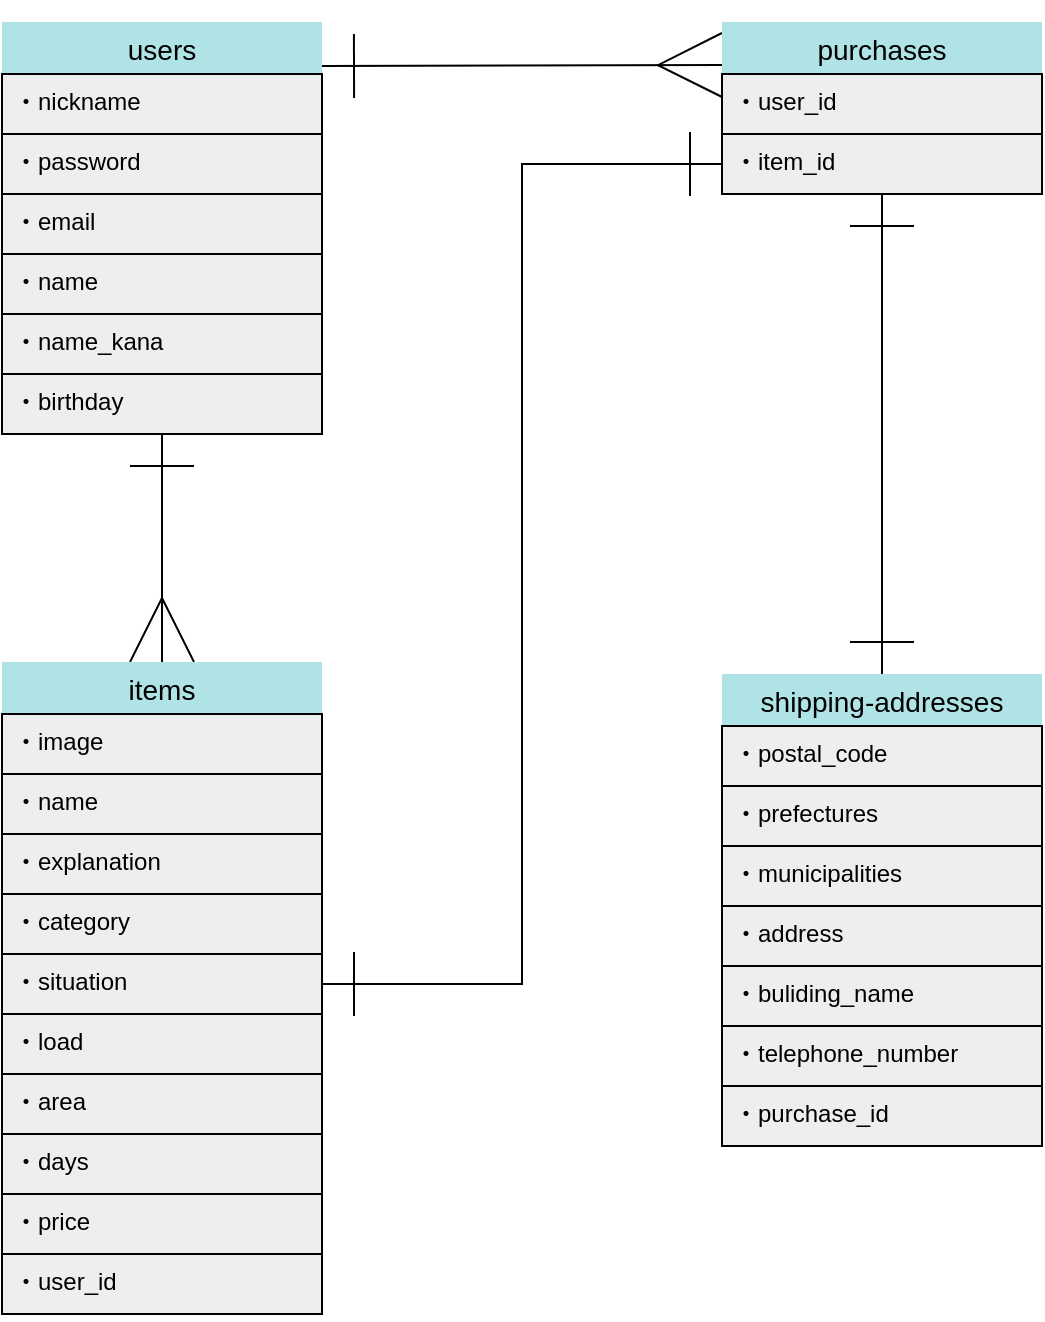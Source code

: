 <mxfile>
    <diagram id="GjzvIRd8nSysjn7pSRdO" name="ページ1">
        <mxGraphModel dx="728" dy="680" grid="1" gridSize="10" guides="1" tooltips="1" connect="1" arrows="1" fold="1" page="1" pageScale="1" pageWidth="827" pageHeight="1169" background="#ffffff" math="0" shadow="0">
            <root>
                <mxCell id="0"/>
                <mxCell id="1" parent="0"/>
                <mxCell id="2" value="users" style="swimlane;fontStyle=0;childLayout=stackLayout;horizontal=1;startSize=26;horizontalStack=0;resizeParent=1;resizeParentMax=0;resizeLast=0;collapsible=1;marginBottom=0;align=center;fontSize=14;fillColor=#b0e3e6;strokeColor=none;fontColor=#000000;" vertex="1" parent="1">
                    <mxGeometry x="120" y="40" width="160" height="206" as="geometry"/>
                </mxCell>
                <mxCell id="3" value="・nickname" style="text;strokeColor=default;fillColor=#eeeeee;spacingLeft=4;spacingRight=4;overflow=hidden;rotatable=0;points=[[0,0.5],[1,0.5]];portConstraint=eastwest;fontSize=12;fontColor=#000000;strokeWidth=1;" vertex="1" parent="2">
                    <mxGeometry y="26" width="160" height="30" as="geometry"/>
                </mxCell>
                <mxCell id="4" value="・password" style="text;strokeColor=default;fillColor=#eeeeee;spacingLeft=4;spacingRight=4;overflow=hidden;rotatable=0;points=[[0,0.5],[1,0.5]];portConstraint=eastwest;fontSize=12;fontColor=#000000;" vertex="1" parent="2">
                    <mxGeometry y="56" width="160" height="30" as="geometry"/>
                </mxCell>
                <mxCell id="5" value="・email" style="text;strokeColor=default;fillColor=#eeeeee;spacingLeft=4;spacingRight=4;overflow=hidden;rotatable=0;points=[[0,0.5],[1,0.5]];portConstraint=eastwest;fontSize=12;fontColor=#000000;" vertex="1" parent="2">
                    <mxGeometry y="86" width="160" height="30" as="geometry"/>
                </mxCell>
                <mxCell id="15" value="・name" style="text;strokeColor=default;fillColor=#eeeeee;spacingLeft=4;spacingRight=4;overflow=hidden;rotatable=0;points=[[0,0.5],[1,0.5]];portConstraint=eastwest;fontSize=12;fontColor=#000000;" vertex="1" parent="2">
                    <mxGeometry y="116" width="160" height="30" as="geometry"/>
                </mxCell>
                <mxCell id="49" value="・name_kana" style="text;strokeColor=default;fillColor=#eeeeee;spacingLeft=4;spacingRight=4;overflow=hidden;rotatable=0;points=[[0,0.5],[1,0.5]];portConstraint=eastwest;fontSize=12;fontColor=#000000;" vertex="1" parent="2">
                    <mxGeometry y="146" width="160" height="30" as="geometry"/>
                </mxCell>
                <mxCell id="16" value="・birthday" style="text;strokeColor=default;fillColor=#eeeeee;spacingLeft=4;spacingRight=4;overflow=hidden;rotatable=0;points=[[0,0.5],[1,0.5]];portConstraint=eastwest;fontSize=12;fontColor=#000000;" vertex="1" parent="2">
                    <mxGeometry y="176" width="160" height="30" as="geometry"/>
                </mxCell>
                <mxCell id="44" style="edgeStyle=none;html=1;exitX=0.5;exitY=0;exitDx=0;exitDy=0;startArrow=ERmany;startFill=0;endArrow=ERone;endFill=0;startSize=30;endSize=30;targetPerimeterSpacing=0;strokeWidth=1;strokeColor=#000000;" edge="1" parent="1" source="6" target="16">
                    <mxGeometry relative="1" as="geometry"/>
                </mxCell>
                <mxCell id="6" value="items" style="swimlane;fontStyle=0;childLayout=stackLayout;horizontal=1;startSize=26;horizontalStack=0;resizeParent=1;resizeParentMax=0;resizeLast=0;collapsible=1;marginBottom=0;align=center;fontSize=14;fillColor=#b0e3e6;strokeColor=none;fontColor=#000000;perimeterSpacing=0;" vertex="1" parent="1">
                    <mxGeometry x="120" y="360" width="160" height="326" as="geometry">
                        <mxRectangle x="120" y="360" width="70" height="26" as="alternateBounds"/>
                    </mxGeometry>
                </mxCell>
                <mxCell id="7" value="・image" style="text;strokeColor=default;fillColor=#eeeeee;spacingLeft=4;spacingRight=4;overflow=hidden;rotatable=0;points=[[0,0.5],[1,0.5]];portConstraint=eastwest;fontSize=12;fontColor=#000000;" vertex="1" parent="6">
                    <mxGeometry y="26" width="160" height="30" as="geometry"/>
                </mxCell>
                <mxCell id="8" value="・name" style="text;strokeColor=default;fillColor=#eeeeee;spacingLeft=4;spacingRight=4;overflow=hidden;rotatable=0;points=[[0,0.5],[1,0.5]];portConstraint=eastwest;fontSize=12;fontColor=#000000;" vertex="1" parent="6">
                    <mxGeometry y="56" width="160" height="30" as="geometry"/>
                </mxCell>
                <mxCell id="9" value="・explanation" style="text;strokeColor=default;fillColor=#eeeeee;spacingLeft=4;spacingRight=4;overflow=hidden;rotatable=0;points=[[0,0.5],[1,0.5]];portConstraint=eastwest;fontSize=12;fontColor=#000000;" vertex="1" parent="6">
                    <mxGeometry y="86" width="160" height="30" as="geometry"/>
                </mxCell>
                <mxCell id="17" value="・category" style="text;strokeColor=default;fillColor=#eeeeee;spacingLeft=4;spacingRight=4;overflow=hidden;rotatable=0;points=[[0,0.5],[1,0.5]];portConstraint=eastwest;fontSize=12;fontColor=#000000;" vertex="1" parent="6">
                    <mxGeometry y="116" width="160" height="30" as="geometry"/>
                </mxCell>
                <mxCell id="18" value="・situation" style="text;strokeColor=default;fillColor=#eeeeee;spacingLeft=4;spacingRight=4;overflow=hidden;rotatable=0;points=[[0,0.5],[1,0.5]];portConstraint=eastwest;fontSize=12;fontColor=#000000;" vertex="1" parent="6">
                    <mxGeometry y="146" width="160" height="30" as="geometry"/>
                </mxCell>
                <mxCell id="19" value="・load" style="text;strokeColor=default;fillColor=#eeeeee;spacingLeft=4;spacingRight=4;overflow=hidden;rotatable=0;points=[[0,0.5],[1,0.5]];portConstraint=eastwest;fontSize=12;fontColor=#000000;" vertex="1" parent="6">
                    <mxGeometry y="176" width="160" height="30" as="geometry"/>
                </mxCell>
                <mxCell id="20" value="・area" style="text;strokeColor=default;fillColor=#eeeeee;spacingLeft=4;spacingRight=4;overflow=hidden;rotatable=0;points=[[0,0.5],[1,0.5]];portConstraint=eastwest;fontSize=12;fontColor=#000000;" vertex="1" parent="6">
                    <mxGeometry y="206" width="160" height="30" as="geometry"/>
                </mxCell>
                <mxCell id="21" value="・days" style="text;strokeColor=default;fillColor=#eeeeee;spacingLeft=4;spacingRight=4;overflow=hidden;rotatable=0;points=[[0,0.5],[1,0.5]];portConstraint=eastwest;fontSize=12;fontColor=#000000;" vertex="1" parent="6">
                    <mxGeometry y="236" width="160" height="30" as="geometry"/>
                </mxCell>
                <mxCell id="22" value="・price" style="text;strokeColor=default;fillColor=#eeeeee;spacingLeft=4;spacingRight=4;overflow=hidden;rotatable=0;points=[[0,0.5],[1,0.5]];portConstraint=eastwest;fontSize=12;fontColor=#000000;" vertex="1" parent="6">
                    <mxGeometry y="266" width="160" height="30" as="geometry"/>
                </mxCell>
                <mxCell id="30" value="・user_id" style="text;strokeColor=default;fillColor=#eeeeee;spacingLeft=4;spacingRight=4;overflow=hidden;rotatable=0;points=[[0,0.5],[1,0.5]];portConstraint=eastwest;fontSize=12;fontColor=#000000;" vertex="1" parent="6">
                    <mxGeometry y="296" width="160" height="30" as="geometry"/>
                </mxCell>
                <mxCell id="45" style="edgeStyle=none;html=1;exitX=0.5;exitY=0;exitDx=0;exitDy=0;entryX=0.5;entryY=1;entryDx=0;entryDy=0;entryPerimeter=0;startArrow=ERone;startFill=0;endArrow=ERone;endFill=0;startSize=30;endSize=30;targetPerimeterSpacing=0;strokeWidth=1;strokeColor=#000000;" edge="1" parent="1" source="23" target="37">
                    <mxGeometry relative="1" as="geometry"/>
                </mxCell>
                <mxCell id="23" value="shipping-addresses" style="swimlane;fontStyle=0;childLayout=stackLayout;horizontal=1;startSize=26;horizontalStack=0;resizeParent=1;resizeParentMax=0;resizeLast=0;collapsible=1;marginBottom=0;align=center;fontSize=14;fillColor=#b0e3e6;strokeColor=none;fontColor=#000000;" vertex="1" parent="1">
                    <mxGeometry x="480" y="366" width="160" height="236" as="geometry"/>
                </mxCell>
                <mxCell id="24" value="・postal_code" style="text;strokeColor=default;fillColor=#eeeeee;spacingLeft=4;spacingRight=4;overflow=hidden;rotatable=0;points=[[0,0.5],[1,0.5]];portConstraint=eastwest;fontSize=12;fontColor=#000000;" vertex="1" parent="23">
                    <mxGeometry y="26" width="160" height="30" as="geometry"/>
                </mxCell>
                <mxCell id="25" value="・prefectures" style="text;strokeColor=default;fillColor=#eeeeee;spacingLeft=4;spacingRight=4;overflow=hidden;rotatable=0;points=[[0,0.5],[1,0.5]];portConstraint=eastwest;fontSize=12;fontColor=#000000;" vertex="1" parent="23">
                    <mxGeometry y="56" width="160" height="30" as="geometry"/>
                </mxCell>
                <mxCell id="26" value="・municipalities" style="text;strokeColor=default;fillColor=#eeeeee;spacingLeft=4;spacingRight=4;overflow=hidden;rotatable=0;points=[[0,0.5],[1,0.5]];portConstraint=eastwest;fontSize=12;fontColor=#000000;" vertex="1" parent="23">
                    <mxGeometry y="86" width="160" height="30" as="geometry"/>
                </mxCell>
                <mxCell id="27" value="・address" style="text;strokeColor=default;fillColor=#eeeeee;spacingLeft=4;spacingRight=4;overflow=hidden;rotatable=0;points=[[0,0.5],[1,0.5]];portConstraint=eastwest;fontSize=12;fontColor=#000000;" vertex="1" parent="23">
                    <mxGeometry y="116" width="160" height="30" as="geometry"/>
                </mxCell>
                <mxCell id="28" value="・buliding_name" style="text;strokeColor=default;fillColor=#eeeeee;spacingLeft=4;spacingRight=4;overflow=hidden;rotatable=0;points=[[0,0.5],[1,0.5]];portConstraint=eastwest;fontSize=12;fontColor=#000000;" vertex="1" parent="23">
                    <mxGeometry y="146" width="160" height="30" as="geometry"/>
                </mxCell>
                <mxCell id="29" value="・telephone_number" style="text;strokeColor=default;fillColor=#eeeeee;spacingLeft=4;spacingRight=4;overflow=hidden;rotatable=0;points=[[0,0.5],[1,0.5]];portConstraint=eastwest;fontSize=12;fontColor=#000000;" vertex="1" parent="23">
                    <mxGeometry y="176" width="160" height="30" as="geometry"/>
                </mxCell>
                <mxCell id="48" value="・purchase_id" style="text;strokeColor=default;fillColor=#eeeeee;spacingLeft=4;spacingRight=4;overflow=hidden;rotatable=0;points=[[0,0.5],[1,0.5]];portConstraint=eastwest;fontSize=12;fontColor=#000000;" vertex="1" parent="23">
                    <mxGeometry y="206" width="160" height="30" as="geometry"/>
                </mxCell>
                <mxCell id="47" style="edgeStyle=none;rounded=0;html=1;exitX=0;exitY=0.25;exitDx=0;exitDy=0;startArrow=ERmany;startFill=0;endArrow=ERone;endFill=0;startSize=30;endSize=30;targetPerimeterSpacing=0;strokeWidth=1;strokeColor=#000000;" edge="1" parent="1" source="35">
                    <mxGeometry relative="1" as="geometry">
                        <mxPoint x="280" y="62" as="targetPoint"/>
                    </mxGeometry>
                </mxCell>
                <mxCell id="35" value="purchases" style="swimlane;fontStyle=0;childLayout=stackLayout;horizontal=1;startSize=26;horizontalStack=0;resizeParent=1;resizeParentMax=0;resizeLast=0;collapsible=1;marginBottom=0;align=center;fontSize=14;fillColor=#b0e3e6;strokeColor=none;fontColor=#000000;" vertex="1" parent="1">
                    <mxGeometry x="480" y="40" width="160" height="86" as="geometry"/>
                </mxCell>
                <mxCell id="36" value="・user_id" style="text;strokeColor=default;fillColor=#eeeeee;spacingLeft=4;spacingRight=4;overflow=hidden;rotatable=0;points=[[0,0.5],[1,0.5]];portConstraint=eastwest;fontSize=12;fontColor=#000000;" vertex="1" parent="35">
                    <mxGeometry y="26" width="160" height="30" as="geometry"/>
                </mxCell>
                <mxCell id="37" value="・item_id" style="text;strokeColor=default;fillColor=#eeeeee;spacingLeft=4;spacingRight=4;overflow=hidden;rotatable=0;points=[[0,0.5],[1,0.5]];portConstraint=eastwest;fontSize=12;fontColor=#000000;" vertex="1" parent="35">
                    <mxGeometry y="56" width="160" height="30" as="geometry"/>
                </mxCell>
                <mxCell id="46" style="edgeStyle=none;html=1;exitX=1;exitY=0.5;exitDx=0;exitDy=0;entryX=0;entryY=0.5;entryDx=0;entryDy=0;startArrow=ERone;startFill=0;endArrow=ERone;endFill=0;startSize=30;endSize=30;targetPerimeterSpacing=0;strokeWidth=1;rounded=0;strokeColor=#000000;" edge="1" parent="1" source="18" target="37">
                    <mxGeometry relative="1" as="geometry">
                        <Array as="points">
                            <mxPoint x="380" y="521"/>
                            <mxPoint x="380" y="111"/>
                        </Array>
                    </mxGeometry>
                </mxCell>
            </root>
        </mxGraphModel>
    </diagram>
</mxfile>